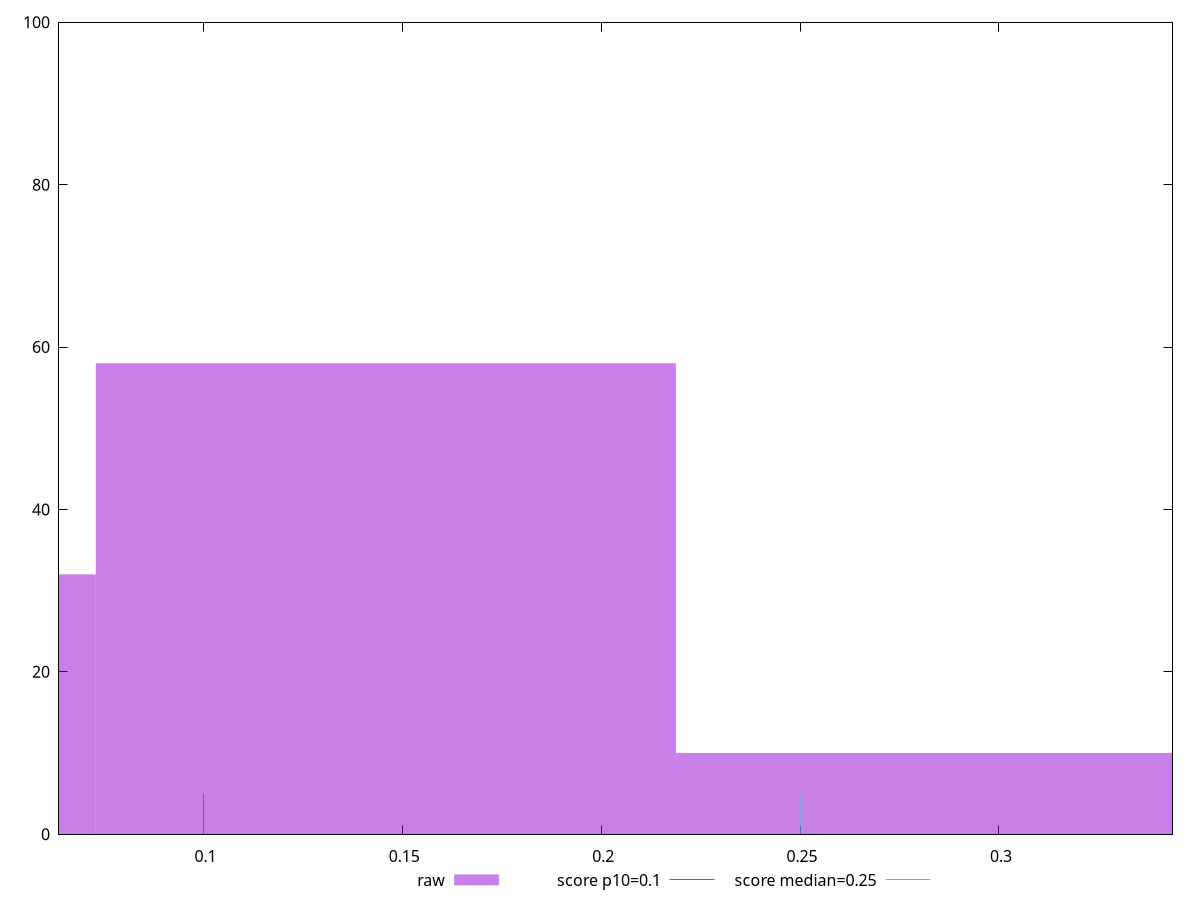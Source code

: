 reset

$raw <<EOF
0.145841930083955 58
0 32
0.29168386016791 10
EOF

set key outside below
set boxwidth 0.145841930083955
set xrange [0.0636767578125:0.3436212158203125]
set yrange [0:100]
set style fill transparent solid 0.5 noborder

set parametric
set terminal svg size 640, 490 enhanced background rgb 'white'
set output "report_00007_2020-12-11T15:55:29.892Z/cumulative-layout-shift/samples/pages+cached+noexternal+nofonts/raw/histogram.svg"

plot $raw title "raw" with boxes, \
     0.1,t title "score p10=0.1", \
     0.25,t title "score median=0.25"

reset
